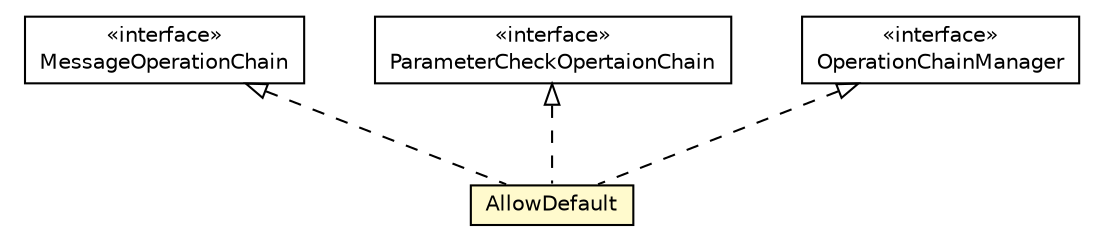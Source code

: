 #!/usr/local/bin/dot
#
# Class diagram 
# Generated by UMLGraph version R5_6-24-gf6e263 (http://www.umlgraph.org/)
#

digraph G {
	edge [fontname="Helvetica",fontsize=10,labelfontname="Helvetica",labelfontsize=10];
	node [fontname="Helvetica",fontsize=10,shape=plaintext];
	nodesep=0.25;
	ranksep=0.5;
	// org.universAAL.ri.gateway.operations.AllowDefault
	c2068680 [label=<<table title="org.universAAL.ri.gateway.operations.AllowDefault" border="0" cellborder="1" cellspacing="0" cellpadding="2" port="p" bgcolor="lemonChiffon" href="./AllowDefault.html">
		<tr><td><table border="0" cellspacing="0" cellpadding="1">
<tr><td align="center" balign="center"> AllowDefault </td></tr>
		</table></td></tr>
		</table>>, URL="./AllowDefault.html", fontname="Helvetica", fontcolor="black", fontsize=10.0];
	// org.universAAL.ri.gateway.operations.MessageOperationChain
	c2068682 [label=<<table title="org.universAAL.ri.gateway.operations.MessageOperationChain" border="0" cellborder="1" cellspacing="0" cellpadding="2" port="p" href="./MessageOperationChain.html">
		<tr><td><table border="0" cellspacing="0" cellpadding="1">
<tr><td align="center" balign="center"> &#171;interface&#187; </td></tr>
<tr><td align="center" balign="center"> MessageOperationChain </td></tr>
		</table></td></tr>
		</table>>, URL="./MessageOperationChain.html", fontname="Helvetica", fontcolor="black", fontsize=10.0];
	// org.universAAL.ri.gateway.operations.ParameterCheckOpertaionChain
	c2068683 [label=<<table title="org.universAAL.ri.gateway.operations.ParameterCheckOpertaionChain" border="0" cellborder="1" cellspacing="0" cellpadding="2" port="p" href="./ParameterCheckOpertaionChain.html">
		<tr><td><table border="0" cellspacing="0" cellpadding="1">
<tr><td align="center" balign="center"> &#171;interface&#187; </td></tr>
<tr><td align="center" balign="center"> ParameterCheckOpertaionChain </td></tr>
		</table></td></tr>
		</table>>, URL="./ParameterCheckOpertaionChain.html", fontname="Helvetica", fontcolor="black", fontsize=10.0];
	// org.universAAL.ri.gateway.operations.OperationChainManager
	c2068684 [label=<<table title="org.universAAL.ri.gateway.operations.OperationChainManager" border="0" cellborder="1" cellspacing="0" cellpadding="2" port="p" href="./OperationChainManager.html">
		<tr><td><table border="0" cellspacing="0" cellpadding="1">
<tr><td align="center" balign="center"> &#171;interface&#187; </td></tr>
<tr><td align="center" balign="center"> OperationChainManager </td></tr>
		</table></td></tr>
		</table>>, URL="./OperationChainManager.html", fontname="Helvetica", fontcolor="black", fontsize=10.0];
	//org.universAAL.ri.gateway.operations.AllowDefault implements org.universAAL.ri.gateway.operations.MessageOperationChain
	c2068682:p -> c2068680:p [dir=back,arrowtail=empty,style=dashed];
	//org.universAAL.ri.gateway.operations.AllowDefault implements org.universAAL.ri.gateway.operations.ParameterCheckOpertaionChain
	c2068683:p -> c2068680:p [dir=back,arrowtail=empty,style=dashed];
	//org.universAAL.ri.gateway.operations.AllowDefault implements org.universAAL.ri.gateway.operations.OperationChainManager
	c2068684:p -> c2068680:p [dir=back,arrowtail=empty,style=dashed];
}

